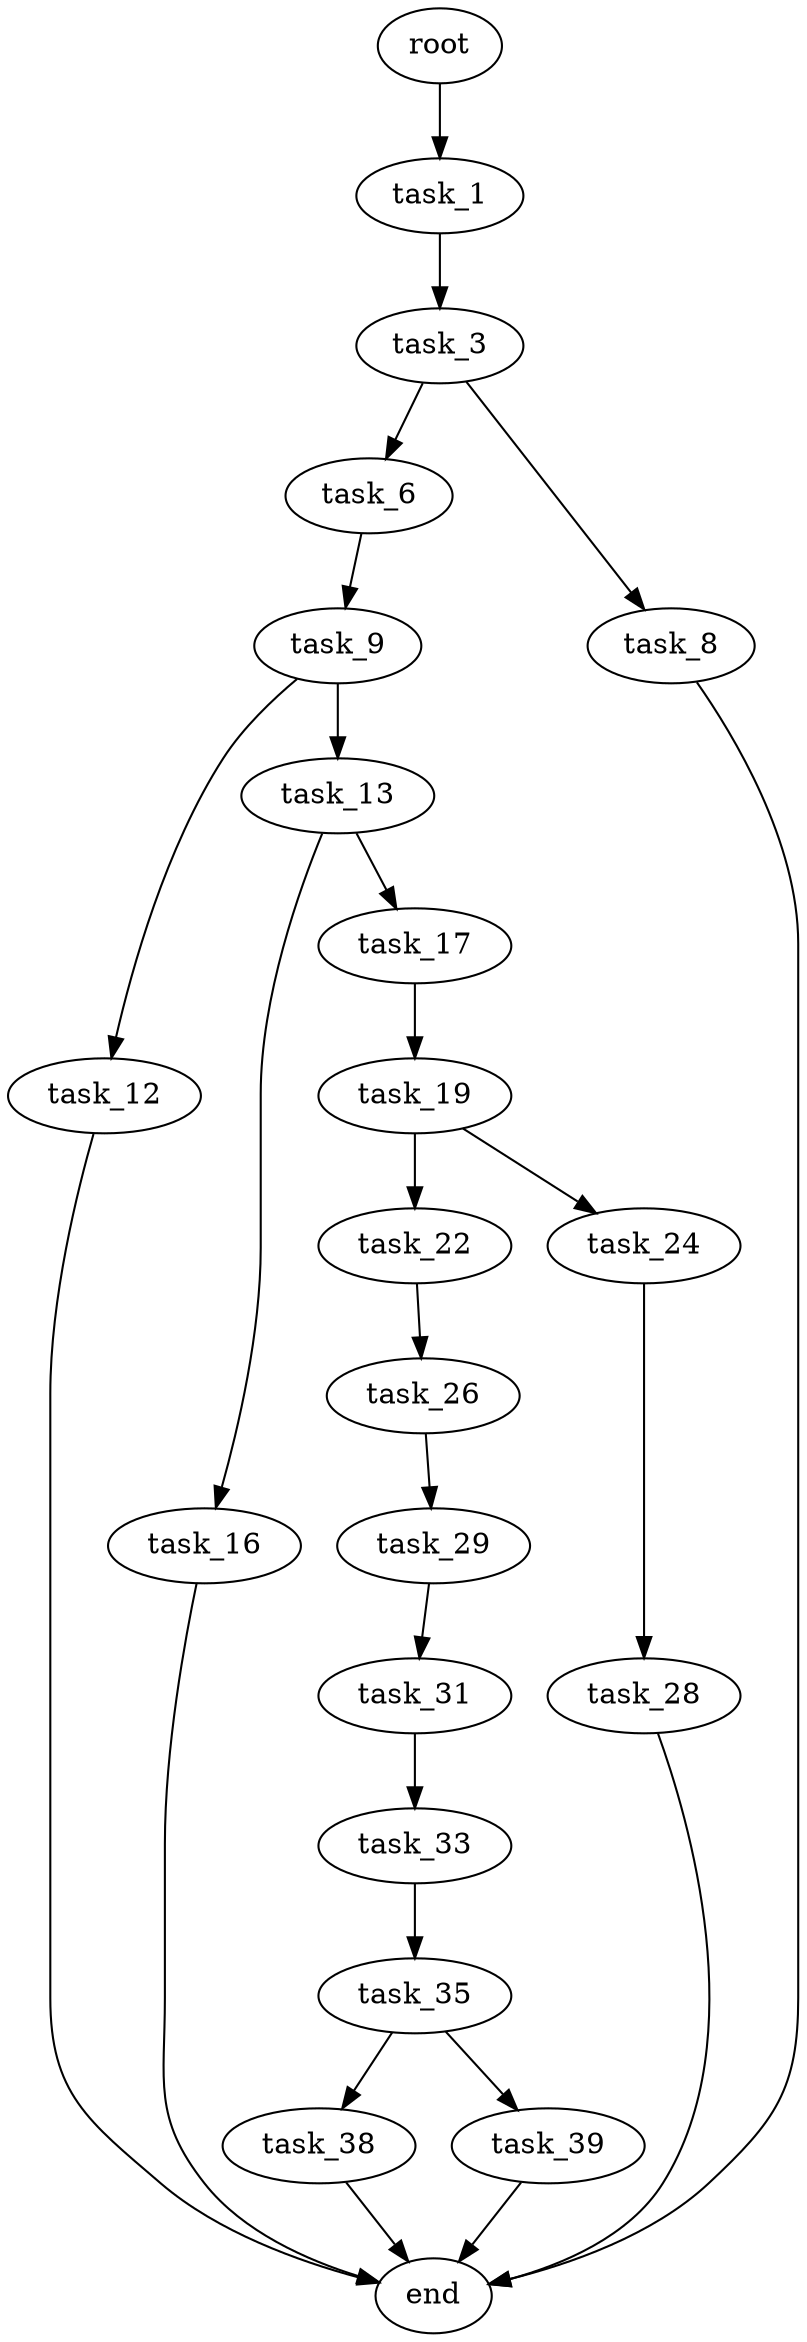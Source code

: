 digraph G {
  root [size="0.000000"];
  task_1 [size="68719476736.000000"];
  task_3 [size="34111410650.000000"];
  task_6 [size="8589934592.000000"];
  task_8 [size="784608157247.000000"];
  task_9 [size="1073741824000.000000"];
  task_12 [size="368293445632.000000"];
  task_13 [size="25364081474.000000"];
  task_16 [size="31765566023.000000"];
  task_17 [size="184651933361.000000"];
  task_19 [size="224073242141.000000"];
  task_22 [size="8217394251.000000"];
  task_24 [size="134217728000.000000"];
  task_26 [size="549755813888.000000"];
  task_28 [size="1073741824000.000000"];
  task_29 [size="1073741824000.000000"];
  task_31 [size="368293445632.000000"];
  task_33 [size="68719476736.000000"];
  task_35 [size="68719476736.000000"];
  task_38 [size="8230629966.000000"];
  task_39 [size="782757789696.000000"];
  end [size="0.000000"];

  root -> task_1 [size="1.000000"];
  task_1 -> task_3 [size="134217728.000000"];
  task_3 -> task_6 [size="33554432.000000"];
  task_3 -> task_8 [size="33554432.000000"];
  task_6 -> task_9 [size="33554432.000000"];
  task_8 -> end [size="1.000000"];
  task_9 -> task_12 [size="838860800.000000"];
  task_9 -> task_13 [size="838860800.000000"];
  task_12 -> end [size="1.000000"];
  task_13 -> task_16 [size="838860800.000000"];
  task_13 -> task_17 [size="838860800.000000"];
  task_16 -> end [size="1.000000"];
  task_17 -> task_19 [size="134217728.000000"];
  task_19 -> task_22 [size="679477248.000000"];
  task_19 -> task_24 [size="679477248.000000"];
  task_22 -> task_26 [size="536870912.000000"];
  task_24 -> task_28 [size="209715200.000000"];
  task_26 -> task_29 [size="536870912.000000"];
  task_28 -> end [size="1.000000"];
  task_29 -> task_31 [size="838860800.000000"];
  task_31 -> task_33 [size="411041792.000000"];
  task_33 -> task_35 [size="134217728.000000"];
  task_35 -> task_38 [size="134217728.000000"];
  task_35 -> task_39 [size="134217728.000000"];
  task_38 -> end [size="1.000000"];
  task_39 -> end [size="1.000000"];
}
